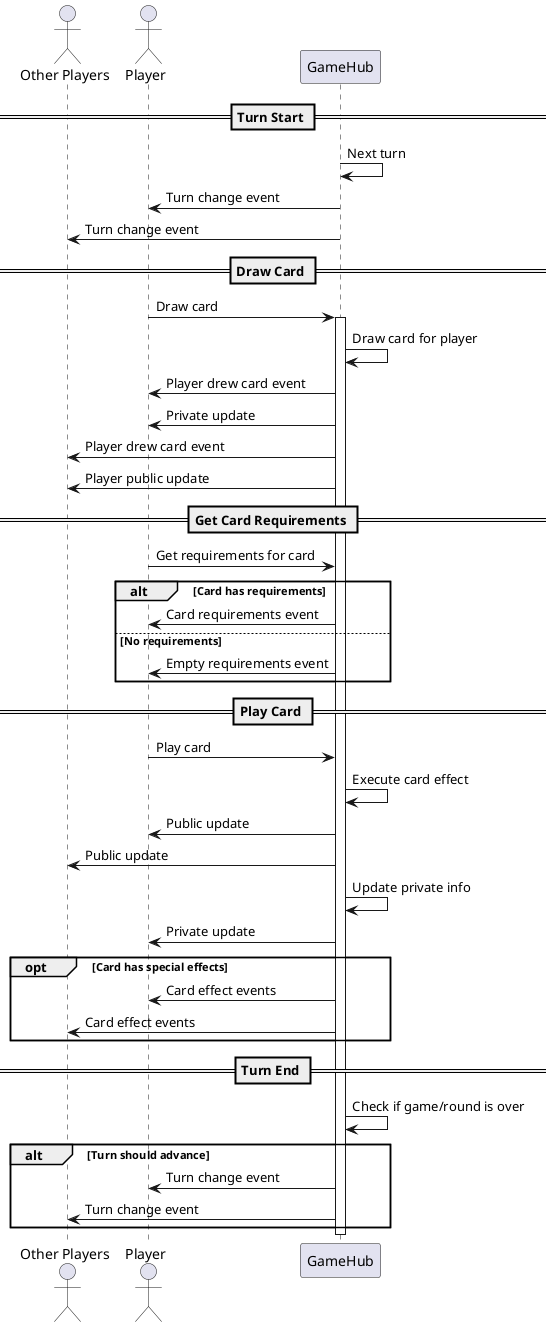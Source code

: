 @startuml GameTurnFlow

actor "Other Players" as Others
actor "Player" as Player
participant "GameHub" as Hub

== Turn Start ==

Hub -> Hub: Next turn
Hub -> Player: Turn change event
Hub -> Others: Turn change event

== Draw Card ==

Player -> Hub: Draw card
activate Hub
Hub -> Hub: Draw card for player

Hub -> Player: Player drew card event
Hub -> Player: Private update

Hub -> Others: Player drew card event
Hub -> Others: Player public update

== Get Card Requirements ==

Player -> Hub: Get requirements for card
alt Card has requirements
    Hub -> Player: Card requirements event
else No requirements
    Hub -> Player: Empty requirements event
end

== Play Card ==

Player -> Hub: Play card
Hub -> Hub: Execute card effect
Hub -> Player: Public update
Hub -> Others: Public update

Hub -> Hub: Update private info
Hub -> Player: Private update

opt Card has special effects
    Hub -> Player: Card effect events
    Hub -> Others: Card effect events
end

== Turn End ==

Hub -> Hub: Check if game/round is over

alt Turn should advance
    Hub -> Player: Turn change event
    Hub -> Others: Turn change event
end

deactivate Hub

@enduml 